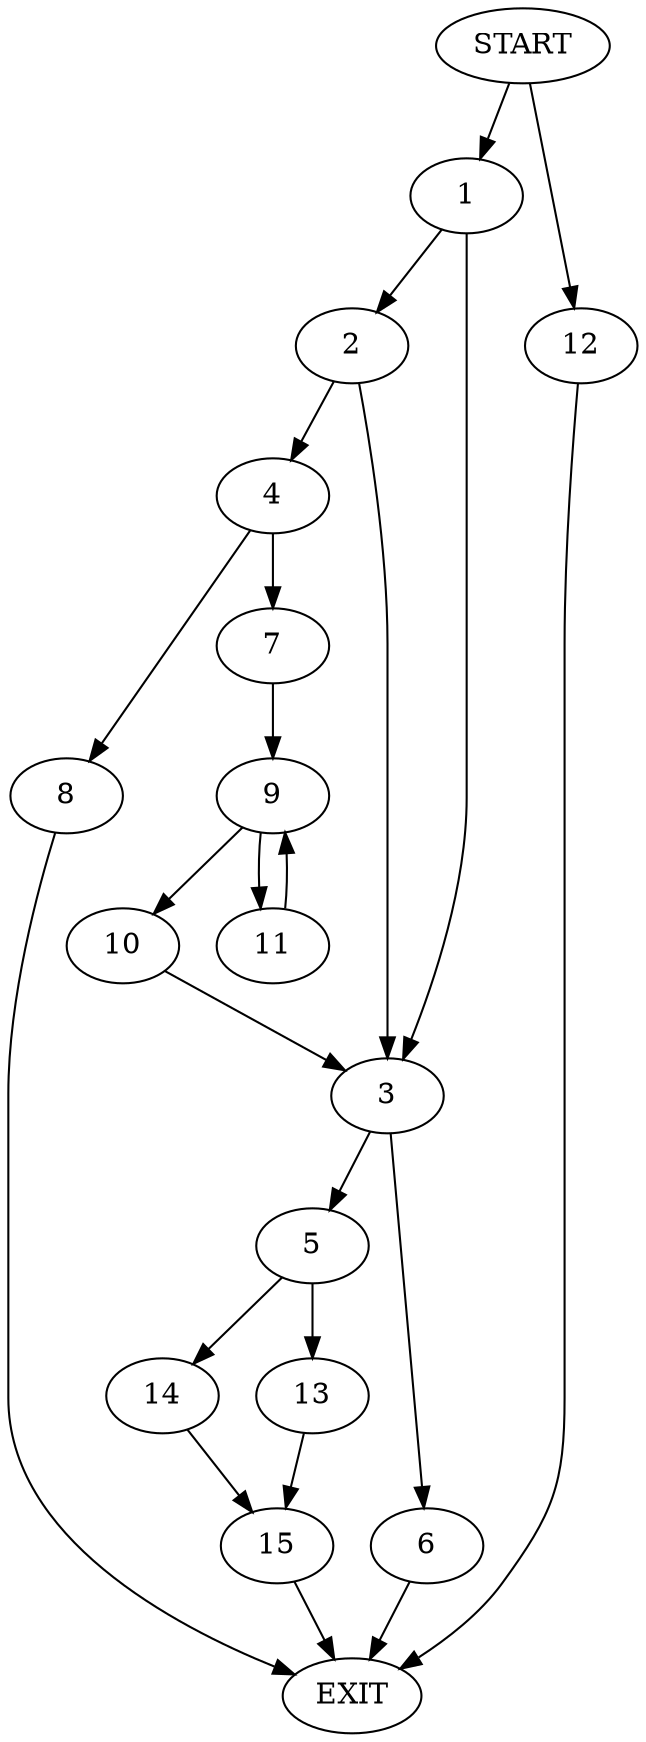 digraph {
0 [label="START"]
16 [label="EXIT"]
0 -> 1
1 -> 2
1 -> 3
2 -> 4
2 -> 3
3 -> 5
3 -> 6
4 -> 7
4 -> 8
7 -> 9
8 -> 16
9 -> 10
9 -> 11
11 -> 9
10 -> 3
0 -> 12
12 -> 16
6 -> 16
5 -> 13
5 -> 14
13 -> 15
14 -> 15
15 -> 16
}
